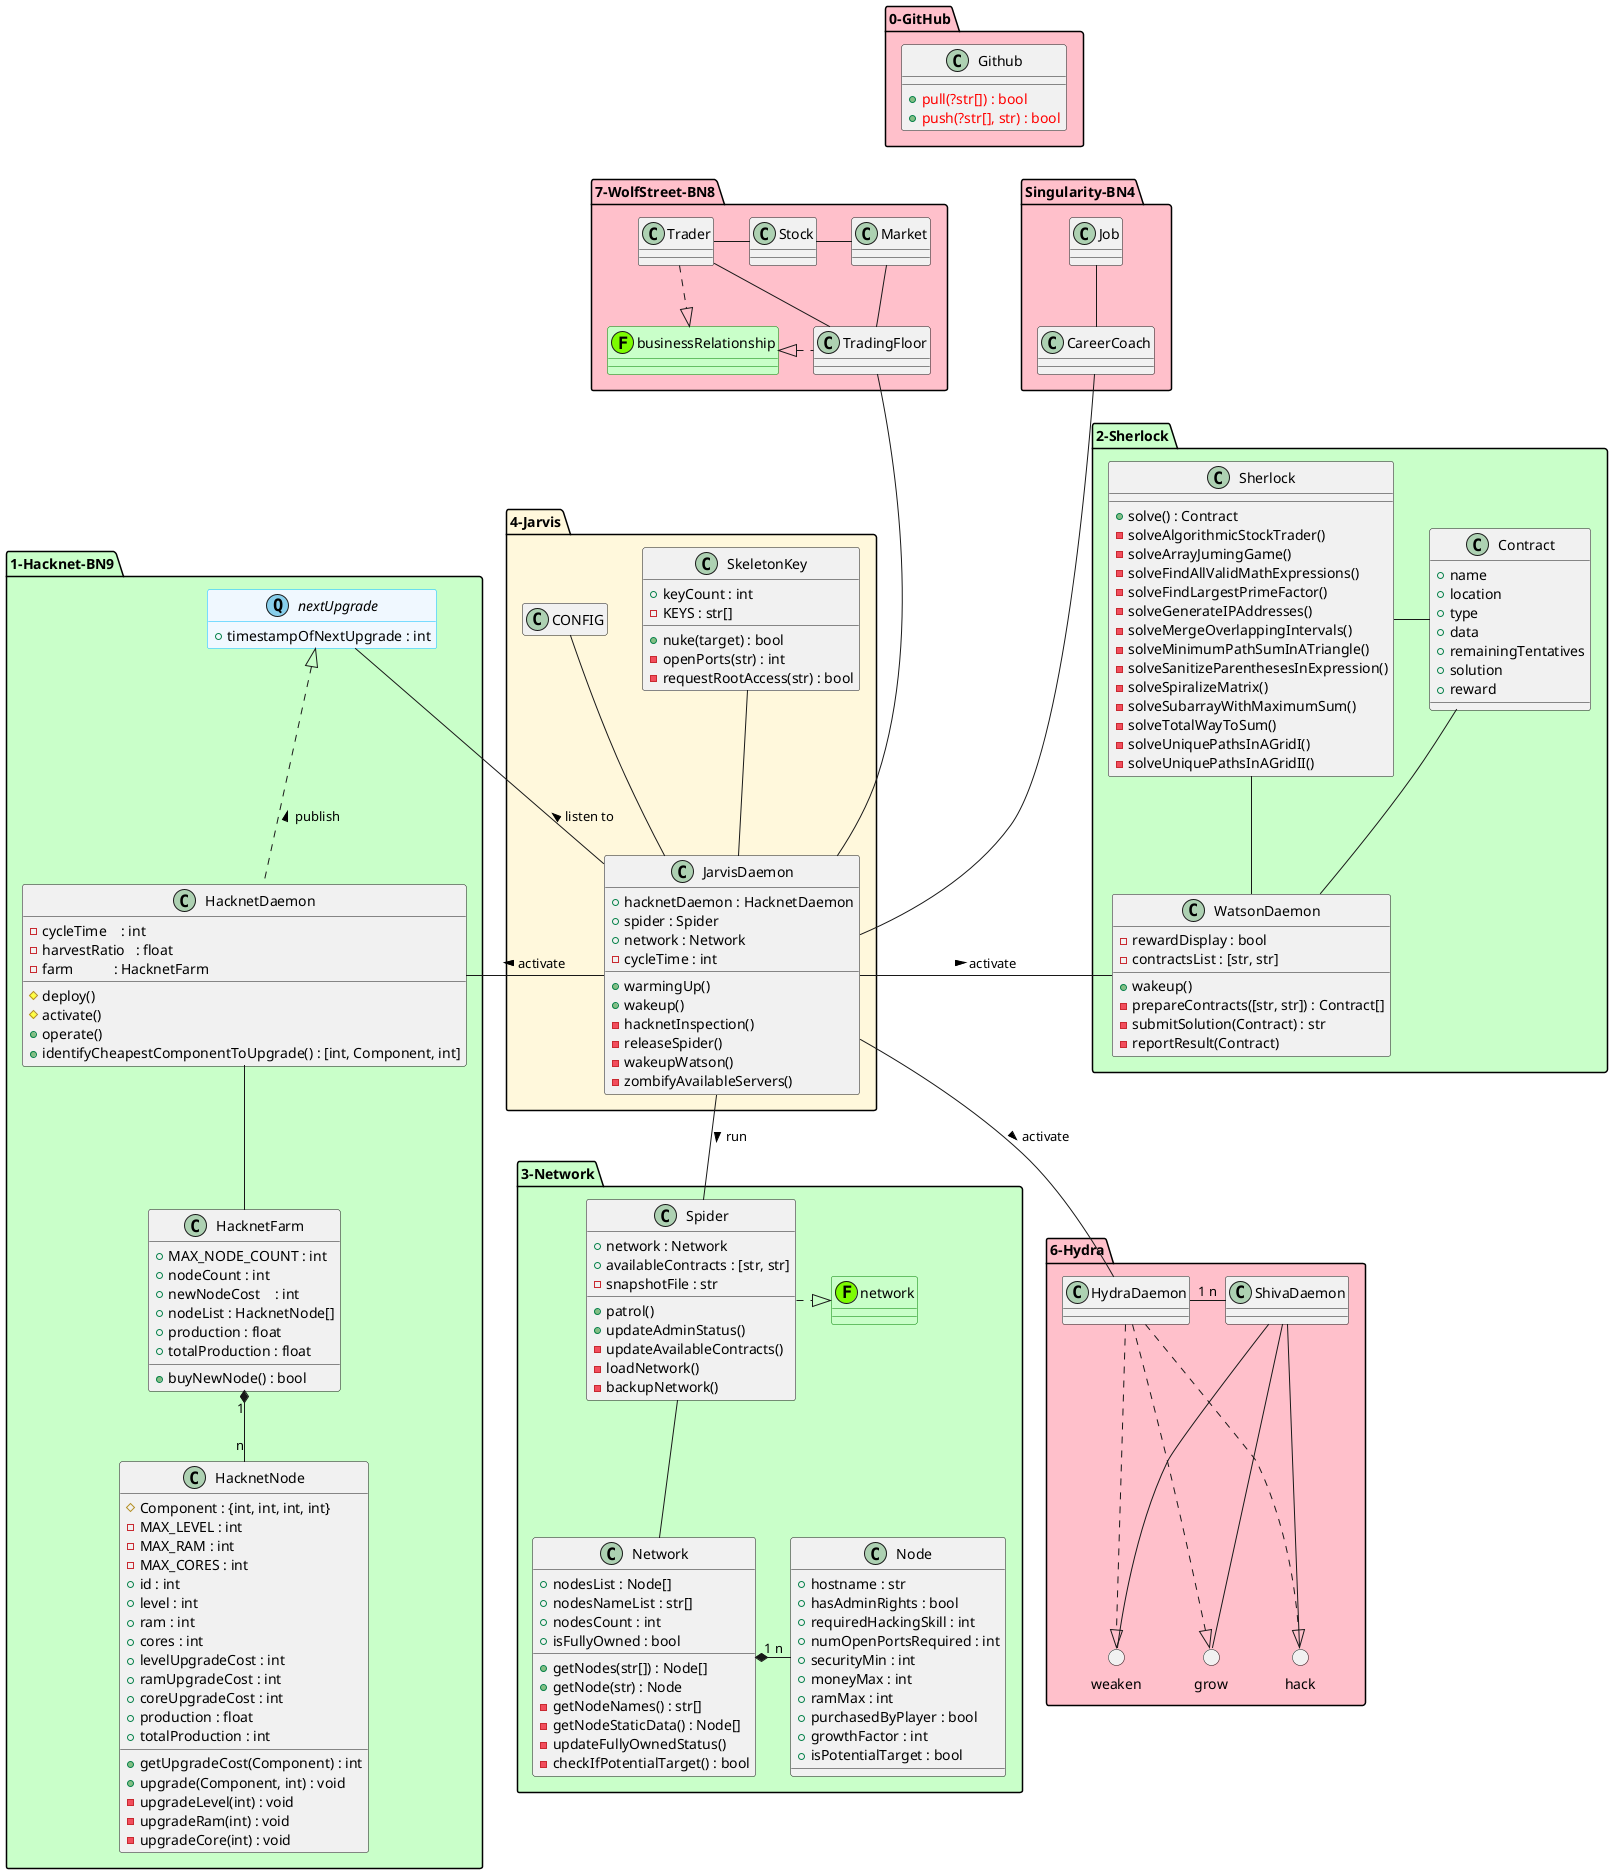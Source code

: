@startuml
'https://plantuml-editor.kkeisuke.dev/

'interface NetworkLastUpdate <<Q, skyblue>> #aliceblue;line:deepskyblue {}

package 0-GitHub #pink{
  class Github {
    +<color:#red>pull(?str[]) : bool
    +<color:#red>push(?str[], str) : bool
  }
}

package 1-Hacknet-BN9 #technology{
  hide empty member

  interface nextUpgrade <<Q, skyblue>> #aliceblue;line:deepskyblue {
    +timestampOfNextUpgrade : int
  }
  'entity hacknet <<F, lawngreen>> #technology;line:green {}

  class HacknetDaemon {
    -cycleTime    : int
    -harvestRatio   : float
    -farm           : HacknetFarm
    '-availableFunds : int
    '-turnover       : int
    
    #deploy()
    #activate()
    +operate()
    +identifyCheapestComponentToUpgrade() : [int, Component, int]
    '-identifyMostProfitableUpgrade() : [int, str]
  }

  class HacknetFarm {
    +MAX_NODE_COUNT : int
    +nodeCount : int
    +newNodeCost    : int
    +nodeList : HacknetNode[]
    +production : float
    +totalProduction : float
    '-investment : float
    '-funds : float
    
    '+saveSnapshot() : bool
    +buyNewNode() : bool
    
  }

  'class HacknetNode <HacknetEntity> {
  class HacknetNode {
    #Component : {int, int, int, int}
    -MAX_LEVEL : int
    -MAX_RAM : int
    -MAX_CORES : int
    +id : int
    '+investment
    +level : int
    +ram : int
    +cores : int
    +levelUpgradeCost : int
    +ramUpgradeCost : int
    +coreUpgradeCost : int
    +production : float
    +totalProduction : int

    +getUpgradeCost(Component) : int
    +upgrade(Component, int) : void
    -upgradeLevel(int) : void
    -upgradeRam(int) : void
    -upgradeCore(int) : void
  }  

  'class HacknetServer <HacknetEntity> {} 
  'abstract class HacknetEntity {}
}

package 2-Sherlock #technology{

  class WatsonDaemon {
    -rewardDisplay : bool
    -contractsList : [str, str]

    +wakeup()
    -prepareContracts([str, str]) : Contract[]
    -submitSolution(Contract) : str
    -reportResult(Contract)
  }

  class Contract {
    +name
    +location
    +type
    +data
    +remainingTentatives
    +solution
    +reward
  }

  class Sherlock {

    +solve() : Contract
    -solveAlgorithmicStockTrader()
    -solveArrayJumingGame()
    -solveFindAllValidMathExpressions()
    -solveFindLargestPrimeFactor()
    -solveGenerateIPAddresses()
    -solveMergeOverlappingIntervals()
    -solveMinimumPathSumInATriangle()
    -solveSanitizeParenthesesInExpression()
    -solveSpiralizeMatrix()
    -solveSubarrayWithMaximumSum()
    -solveTotalWayToSum()
    -solveUniquePathsInAGridI()
    -solveUniquePathsInAGridII()
  }
}

package 3-Network #technology{

  class Spider {
    +network : Network
    +availableContracts : [str, str]
    -snapshotFile : str

    +patrol()
    +updateAdminStatus()
    -updateAvailableContracts()
    -loadNetwork()
    -backupNetwork()
  }

  class Network {
    +nodesList : Node[]
    +nodesNameList : str[]
    +nodesCount : int
    +isFullyOwned : bool

    +getNodes(str[]) : Node[]
    +getNode(str) : Node
    -getNodeNames() : str[]
    -getNodeStaticData() : Node[]
    -updateFullyOwnedStatus()
    -checkIfPotentialTarget() : bool
  }

  class Node {
    +hostname : str
    +hasAdminRights : bool
    +requiredHackingSkill : int
    +numOpenPortsRequired : int
    +securityMin : int
    +moneyMax : int
    +ramMax : int
    +purchasedByPlayer : bool
    +growthFactor : int
    +isPotentialTarget : bool
  }

  entity network <<F, lawngreen>> #technology;line:green{}
}

package 4-Jarvis #cornsilk{
  hide empty member
  'entity jarvisKibana <<F, lawngreen>> #technology;line:green{}

  class JarvisDaemon {
    +hacknetDaemon : HacknetDaemon
    +spider : Spider
    +network : Network
    -cycleTime : int
    
    +warmingUp()
    +wakeup()
    -hacknetInspection()
    -releaseSpider()
    -wakeupWatson()
    -zombifyAvailableServers()
  }

  class SkeletonKey {
    +keyCount : int
    -KEYS : str[]

    +nuke(target) : bool
    -openPorts(str) : int
    -requestRootAccess(str) : bool
  }

  class CONFIG{}
}

package 6-Hydra #pink{

  class HydraDaemon {}
  class ShivaDaemon {}
  () hack
  () weaken
  () grow
}

package 7-WolfStreet-BN8 #pink{
  
  'entity wolfStreetKibana  <<F, lawngreen>> #technology;line:green {}
  entity businessRelationship <<F, lawngreen>> #technology;line:green {}
  
  class TradingFloor {}
  class Trader {}
  class Market {}
  class Stock {}
}

'package Underworld-BN2 {}
'package Corporatocracy-BN3 {}

package Singularity-BN4 #pink{ 
  '=> singularity functions
  class CareerCoach {}
  class Job {}
}

'package AI-BN5 {} => getBitNodeMultipliers() + formulas
'package Bladeburners-BN6/7 {}
'Package HacknetServers-BM9 {}
'Package Sleeves-BN10{}



'GIT'
Github -[hidden]d---- JarvisDaemon

'JARVIS'
JarvisDaemon -u- CONFIG
JarvisDaemon -u- SkeletonKey

JarvisDaemon      -l-     HacknetDaemon : > activate
nextUpgrade       -      JarvisDaemon   : < listen to
JarvisDaemon      -d-    Spider         : > run
JarvisDaemon      -r-    WatsonDaemon   : > activate
JarvisDaemon      --     HydraDaemon    : > activate
JarvisDaemon      -u--   TradingFloor 
JarvisDaemon      -u--   CareerCoach 

'HACKNET'
'HacknetDaemon .left|> hacknet : > save
HacknetDaemon     -- HacknetFarm
HacknetDaemon     .u.|> nextUpgrade : > publish
HacknetFarm   "1" *-- "n" HacknetNode
'HacknetFarm      *-- HacknetServer
'HacknetNode      <|-- HacknetEntity
'HacknetServer    <|-- HacknetEntity

'CONTRACTS'
WatsonDaemon -u- Contract
WatsonDaemon -u- Sherlock
Sherlock - Contract

'SPIDER'
Spider -d- Network
Spider .r.|> network
Network "1" *-r- "n" Node

'HYDRA'
HydraDaemon "1" -r- "n" ShivaDaemon
HydraDaemon ..|> hack
HydraDaemon ..|> grow
HydraDaemon ..|> weaken
ShivaDaemon -- hack 
ShivaDaemon -- grow
ShivaDaemon -- weaken

'TRADING'
TradingFloor .l|> businessRelationship
Trader       .d.|> businessRelationship

TradingFloor -u- Trader
TradingFloor -u- Market

Trader -r- Stock
Market -l- Stock

'JOB'
CareerCoach -u- Job

@enduml

